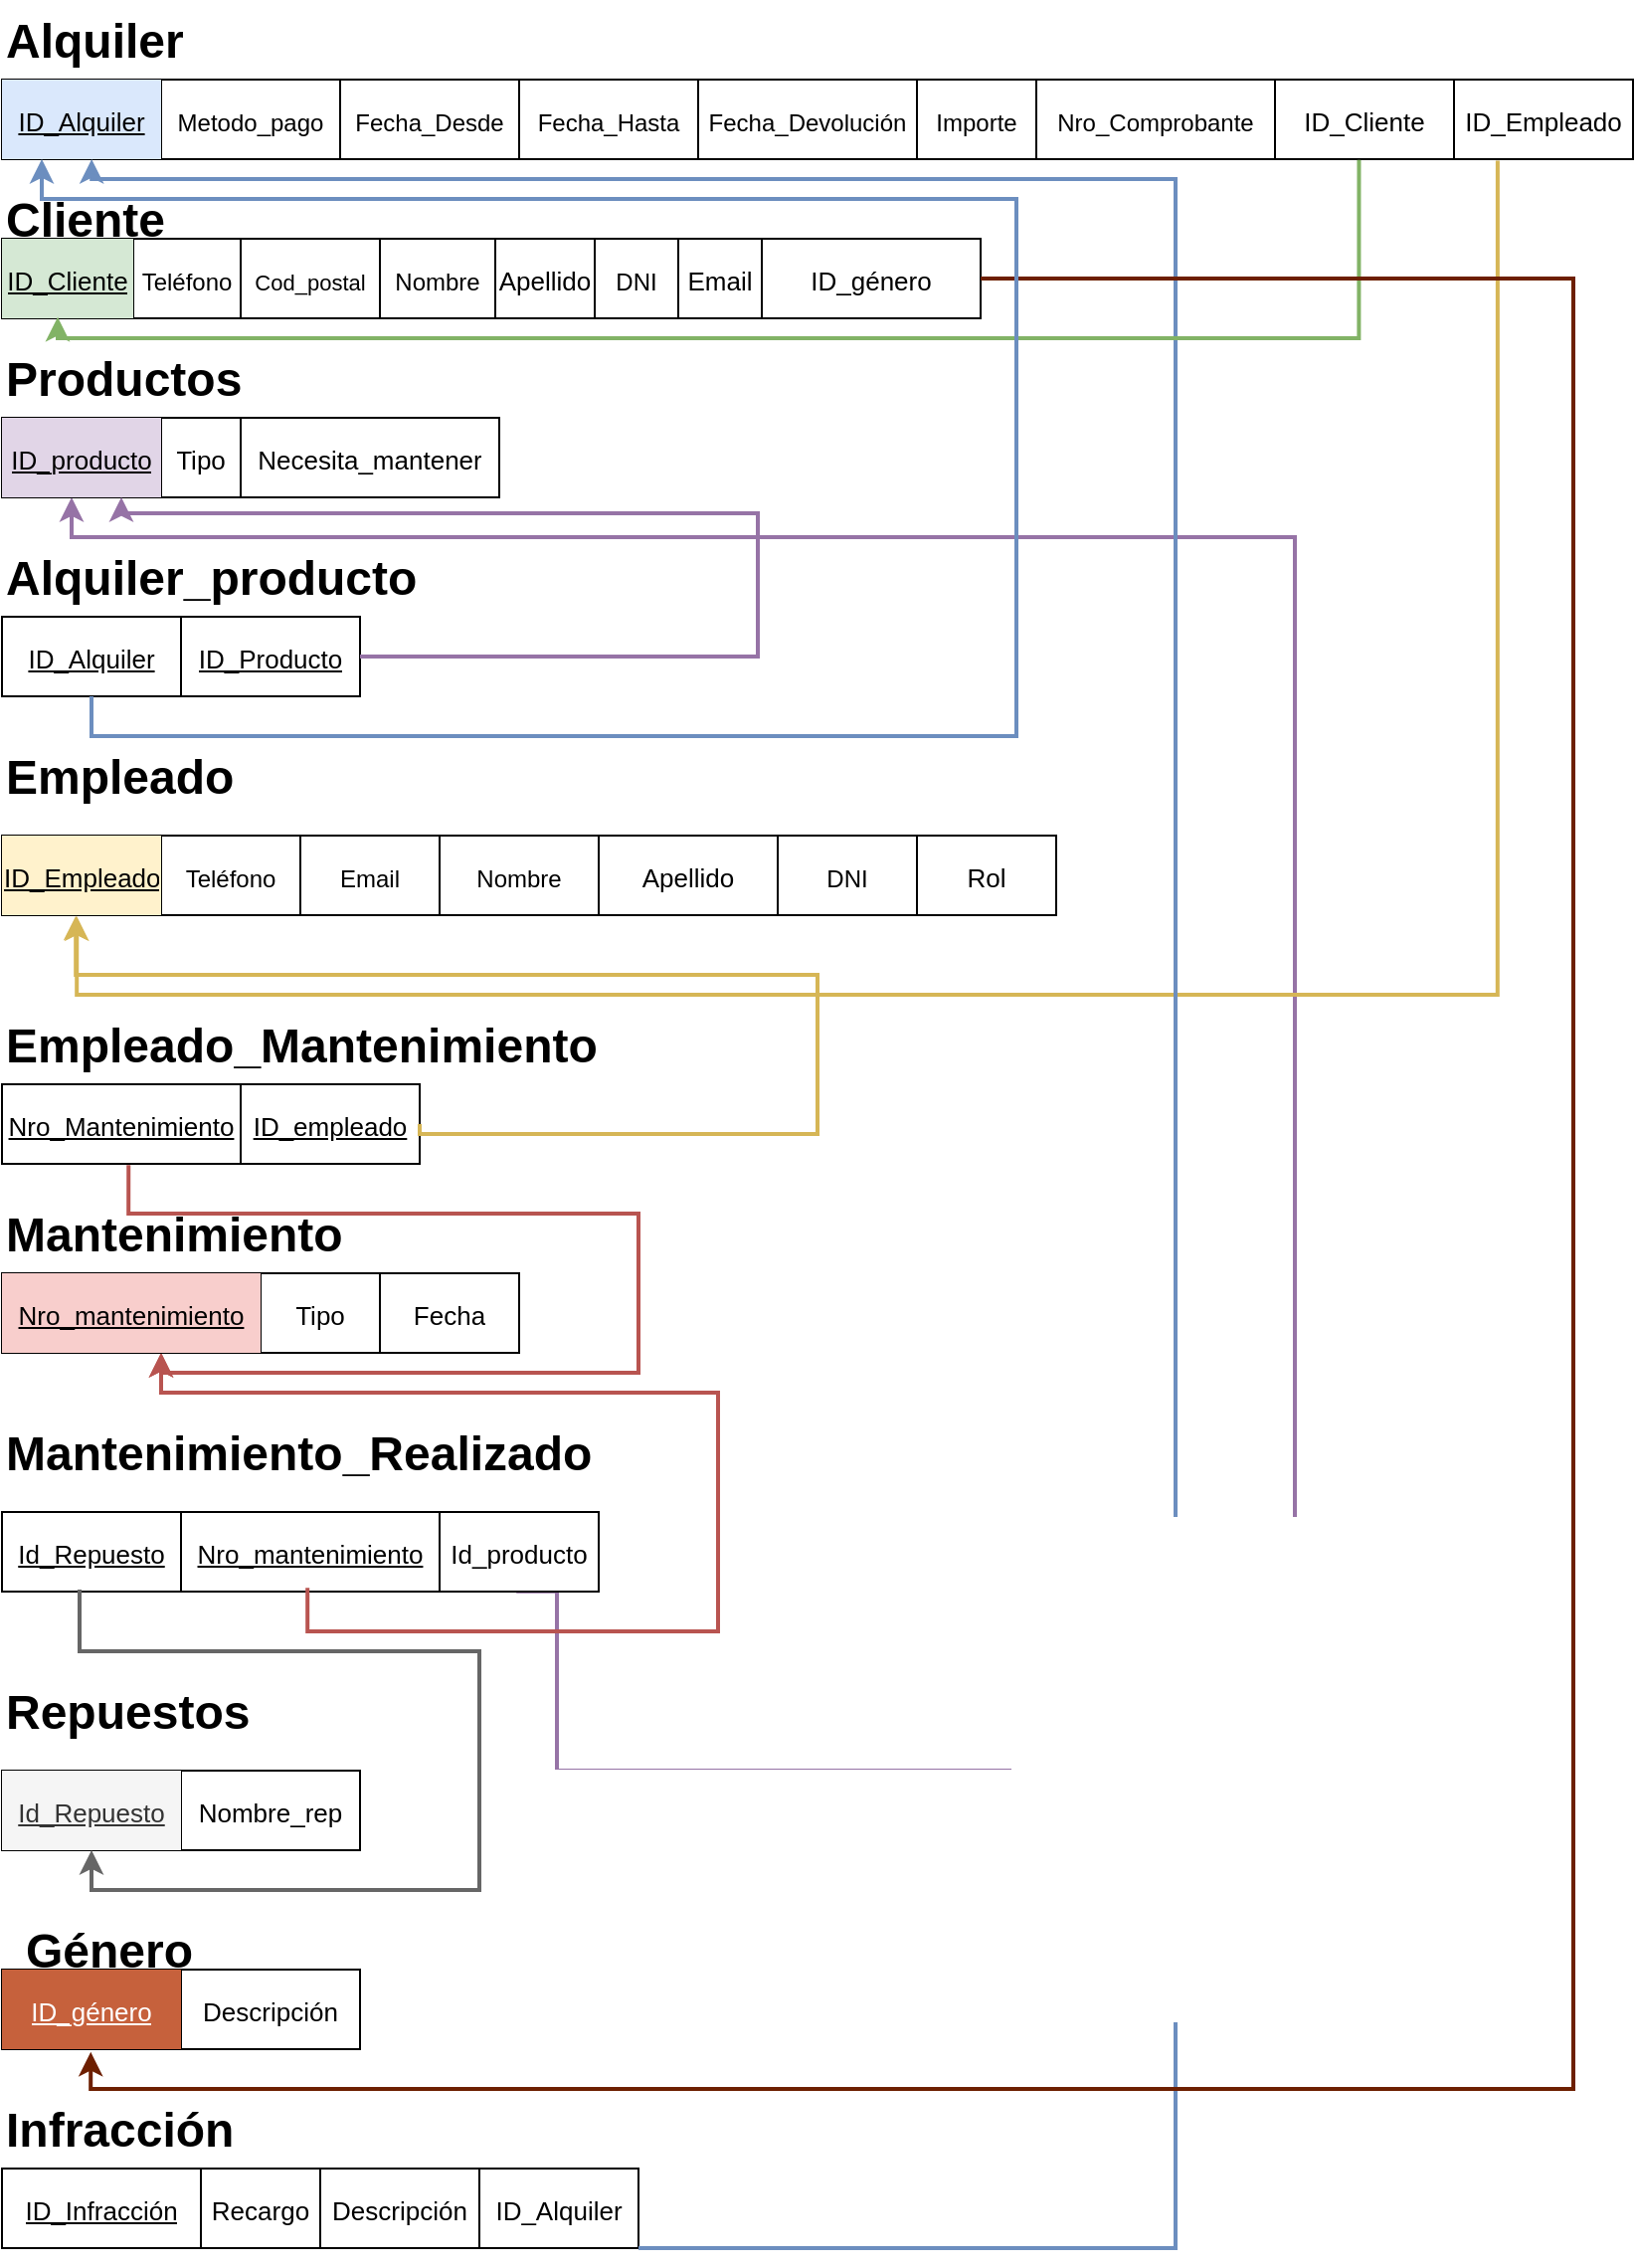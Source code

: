 <mxfile version="27.0.5">
  <diagram name="Página-1" id="Xt20s_91scgGeG7ZL-7Z">
    <mxGraphModel dx="1426" dy="799" grid="1" gridSize="10" guides="1" tooltips="1" connect="1" arrows="1" fold="1" page="1" pageScale="1" pageWidth="827" pageHeight="1169" math="0" shadow="0">
      <root>
        <mxCell id="0" />
        <mxCell id="1" parent="0" />
        <mxCell id="hi6TGsPlZXTH8VyN5RC_-2" value="" style="shape=table;startSize=0;container=1;collapsible=0;childLayout=tableLayout;fontSize=16;" parent="1" vertex="1">
          <mxGeometry y="40" width="820" height="40" as="geometry" />
        </mxCell>
        <mxCell id="hi6TGsPlZXTH8VyN5RC_-3" value="" style="shape=tableRow;horizontal=0;startSize=0;swimlaneHead=0;swimlaneBody=0;strokeColor=inherit;top=0;left=0;bottom=0;right=0;collapsible=0;dropTarget=0;fillColor=none;points=[[0,0.5],[1,0.5]];portConstraint=eastwest;fontSize=16;" parent="hi6TGsPlZXTH8VyN5RC_-2" vertex="1">
          <mxGeometry width="820" height="40" as="geometry" />
        </mxCell>
        <mxCell id="hi6TGsPlZXTH8VyN5RC_-4" value="&lt;u&gt;&lt;font style=&quot;font-size: 13px;&quot;&gt;ID_Alquiler&lt;/font&gt;&lt;/u&gt;" style="shape=partialRectangle;html=1;whiteSpace=wrap;connectable=0;strokeColor=#6c8ebf;overflow=hidden;fillColor=#dae8fc;top=0;left=0;bottom=0;right=0;pointerEvents=1;fontSize=16;" parent="hi6TGsPlZXTH8VyN5RC_-3" vertex="1">
          <mxGeometry width="80" height="40" as="geometry">
            <mxRectangle width="80" height="40" as="alternateBounds" />
          </mxGeometry>
        </mxCell>
        <mxCell id="hi6TGsPlZXTH8VyN5RC_-5" value="&lt;font style=&quot;font-size: 12px;&quot;&gt;Metodo_pago&lt;/font&gt;" style="shape=partialRectangle;html=1;whiteSpace=wrap;connectable=0;strokeColor=inherit;overflow=hidden;fillColor=none;top=0;left=0;bottom=0;right=0;pointerEvents=1;fontSize=16;" parent="hi6TGsPlZXTH8VyN5RC_-3" vertex="1">
          <mxGeometry x="80" width="90" height="40" as="geometry">
            <mxRectangle width="90" height="40" as="alternateBounds" />
          </mxGeometry>
        </mxCell>
        <mxCell id="hi6TGsPlZXTH8VyN5RC_-6" value="&lt;font style=&quot;font-size: 12px;&quot;&gt;Fecha_Desde&lt;/font&gt;" style="shape=partialRectangle;html=1;whiteSpace=wrap;connectable=0;strokeColor=inherit;overflow=hidden;fillColor=none;top=0;left=0;bottom=0;right=0;pointerEvents=1;fontSize=16;" parent="hi6TGsPlZXTH8VyN5RC_-3" vertex="1">
          <mxGeometry x="170" width="90" height="40" as="geometry">
            <mxRectangle width="90" height="40" as="alternateBounds" />
          </mxGeometry>
        </mxCell>
        <mxCell id="hi6TGsPlZXTH8VyN5RC_-15" value="&lt;font style=&quot;font-size: 12px;&quot;&gt;Fecha_Hasta&lt;/font&gt;" style="shape=partialRectangle;html=1;whiteSpace=wrap;connectable=0;strokeColor=inherit;overflow=hidden;fillColor=none;top=0;left=0;bottom=0;right=0;pointerEvents=1;fontSize=16;" parent="hi6TGsPlZXTH8VyN5RC_-3" vertex="1">
          <mxGeometry x="260" width="90" height="40" as="geometry">
            <mxRectangle width="90" height="40" as="alternateBounds" />
          </mxGeometry>
        </mxCell>
        <mxCell id="hi6TGsPlZXTH8VyN5RC_-16" value="&lt;font style=&quot;font-size: 12px;&quot;&gt;Fecha_Devolución&lt;/font&gt;" style="shape=partialRectangle;html=1;whiteSpace=wrap;connectable=0;strokeColor=inherit;overflow=hidden;fillColor=none;top=0;left=0;bottom=0;right=0;pointerEvents=1;fontSize=16;" parent="hi6TGsPlZXTH8VyN5RC_-3" vertex="1">
          <mxGeometry x="350" width="110" height="40" as="geometry">
            <mxRectangle width="110" height="40" as="alternateBounds" />
          </mxGeometry>
        </mxCell>
        <mxCell id="hi6TGsPlZXTH8VyN5RC_-17" value="&lt;font style=&quot;font-size: 12px;&quot;&gt;Importe&lt;/font&gt;" style="shape=partialRectangle;html=1;whiteSpace=wrap;connectable=0;strokeColor=inherit;overflow=hidden;fillColor=none;top=0;left=0;bottom=0;right=0;pointerEvents=1;fontSize=16;" parent="hi6TGsPlZXTH8VyN5RC_-3" vertex="1">
          <mxGeometry x="460" width="60" height="40" as="geometry">
            <mxRectangle width="60" height="40" as="alternateBounds" />
          </mxGeometry>
        </mxCell>
        <mxCell id="hi6TGsPlZXTH8VyN5RC_-18" value="&lt;font style=&quot;font-size: 12px;&quot;&gt;Nro_Comprobante&lt;/font&gt;" style="shape=partialRectangle;html=1;whiteSpace=wrap;connectable=0;strokeColor=inherit;overflow=hidden;fillColor=none;top=0;left=0;bottom=0;right=0;pointerEvents=1;fontSize=16;" parent="hi6TGsPlZXTH8VyN5RC_-3" vertex="1">
          <mxGeometry x="520" width="120" height="40" as="geometry">
            <mxRectangle width="120" height="40" as="alternateBounds" />
          </mxGeometry>
        </mxCell>
        <mxCell id="hi6TGsPlZXTH8VyN5RC_-19" value="&lt;font style=&quot;font-size: 13px;&quot;&gt;ID_Cliente&lt;/font&gt;" style="shape=partialRectangle;html=1;whiteSpace=wrap;connectable=0;strokeColor=inherit;overflow=hidden;fillColor=none;top=0;left=0;bottom=0;right=0;pointerEvents=1;fontSize=16;" parent="hi6TGsPlZXTH8VyN5RC_-3" vertex="1">
          <mxGeometry x="640" width="90" height="40" as="geometry">
            <mxRectangle width="90" height="40" as="alternateBounds" />
          </mxGeometry>
        </mxCell>
        <mxCell id="hi6TGsPlZXTH8VyN5RC_-20" value="&lt;font style=&quot;font-size: 13px;&quot;&gt;ID_Empleado&lt;/font&gt;" style="shape=partialRectangle;html=1;whiteSpace=wrap;connectable=0;strokeColor=inherit;overflow=hidden;fillColor=none;top=0;left=0;bottom=0;right=0;pointerEvents=1;fontSize=16;" parent="hi6TGsPlZXTH8VyN5RC_-3" vertex="1">
          <mxGeometry x="730" width="90" height="40" as="geometry">
            <mxRectangle width="90" height="40" as="alternateBounds" />
          </mxGeometry>
        </mxCell>
        <mxCell id="hi6TGsPlZXTH8VyN5RC_-143" style="edgeStyle=orthogonalEdgeStyle;rounded=0;orthogonalLoop=1;jettySize=auto;html=1;entryX=0.862;entryY=0.996;entryDx=0;entryDy=0;entryPerimeter=0;strokeWidth=2;fillColor=#e1d5e7;strokeColor=#9673a6;endArrow=none;startFill=1;startArrow=classic;" parent="1" source="hi6TGsPlZXTH8VyN5RC_-22" target="hi6TGsPlZXTH8VyN5RC_-33" edge="1">
          <mxGeometry relative="1" as="geometry">
            <mxPoint x="10" y="380" as="targetPoint" />
            <mxPoint x="430" y="410" as="sourcePoint" />
            <Array as="points">
              <mxPoint x="35" y="270" />
              <mxPoint x="650" y="270" />
              <mxPoint x="650" y="890" />
              <mxPoint x="279" y="890" />
              <mxPoint x="279" y="800" />
            </Array>
          </mxGeometry>
        </mxCell>
        <mxCell id="hi6TGsPlZXTH8VyN5RC_-21" value="" style="shape=table;startSize=0;container=1;collapsible=0;childLayout=tableLayout;fontSize=16;" parent="1" vertex="1">
          <mxGeometry y="210" width="250" height="40" as="geometry" />
        </mxCell>
        <mxCell id="hi6TGsPlZXTH8VyN5RC_-22" value="" style="shape=tableRow;horizontal=0;startSize=0;swimlaneHead=0;swimlaneBody=0;strokeColor=inherit;top=0;left=0;bottom=0;right=0;collapsible=0;dropTarget=0;fillColor=none;points=[[0,0.5],[1,0.5]];portConstraint=eastwest;fontSize=16;" parent="hi6TGsPlZXTH8VyN5RC_-21" vertex="1">
          <mxGeometry width="250" height="40" as="geometry" />
        </mxCell>
        <mxCell id="hi6TGsPlZXTH8VyN5RC_-23" value="&lt;u&gt;&lt;font style=&quot;font-size: 13px;&quot;&gt;ID_producto&lt;/font&gt;&lt;/u&gt;" style="shape=partialRectangle;html=1;whiteSpace=wrap;connectable=0;strokeColor=#9673a6;overflow=hidden;fillColor=#e1d5e7;top=0;left=0;bottom=0;right=0;pointerEvents=1;fontSize=16;" parent="hi6TGsPlZXTH8VyN5RC_-22" vertex="1">
          <mxGeometry width="80" height="40" as="geometry">
            <mxRectangle width="80" height="40" as="alternateBounds" />
          </mxGeometry>
        </mxCell>
        <mxCell id="hi6TGsPlZXTH8VyN5RC_-24" value="&lt;font style=&quot;font-size: 13px;&quot;&gt;Tipo&lt;/font&gt;" style="shape=partialRectangle;html=1;whiteSpace=wrap;connectable=0;strokeColor=inherit;overflow=hidden;fillColor=none;top=0;left=0;bottom=0;right=0;pointerEvents=1;fontSize=16;" parent="hi6TGsPlZXTH8VyN5RC_-22" vertex="1">
          <mxGeometry x="80" width="40" height="40" as="geometry">
            <mxRectangle width="40" height="40" as="alternateBounds" />
          </mxGeometry>
        </mxCell>
        <mxCell id="hi6TGsPlZXTH8VyN5RC_-25" value="&lt;font style=&quot;font-size: 13px;&quot;&gt;Necesita_mantener&lt;/font&gt;" style="shape=partialRectangle;html=1;whiteSpace=wrap;connectable=0;strokeColor=inherit;overflow=hidden;fillColor=none;top=0;left=0;bottom=0;right=0;pointerEvents=1;fontSize=16;" parent="hi6TGsPlZXTH8VyN5RC_-22" vertex="1">
          <mxGeometry x="120" width="130" height="40" as="geometry">
            <mxRectangle width="130" height="40" as="alternateBounds" />
          </mxGeometry>
        </mxCell>
        <mxCell id="hi6TGsPlZXTH8VyN5RC_-32" value="" style="shape=table;startSize=0;container=1;collapsible=0;childLayout=tableLayout;fontSize=16;" parent="1" vertex="1">
          <mxGeometry y="760" width="300" height="40" as="geometry" />
        </mxCell>
        <mxCell id="hi6TGsPlZXTH8VyN5RC_-33" value="" style="shape=tableRow;horizontal=0;startSize=0;swimlaneHead=0;swimlaneBody=0;strokeColor=inherit;top=0;left=0;bottom=0;right=0;collapsible=0;dropTarget=0;fillColor=none;points=[[0,0.5],[1,0.5]];portConstraint=eastwest;fontSize=16;" parent="hi6TGsPlZXTH8VyN5RC_-32" vertex="1">
          <mxGeometry width="300" height="40" as="geometry" />
        </mxCell>
        <mxCell id="hi6TGsPlZXTH8VyN5RC_-34" value="&lt;u&gt;&lt;font style=&quot;font-size: 13px;&quot;&gt;Id_Repuesto&lt;/font&gt;&lt;/u&gt;" style="shape=partialRectangle;html=1;whiteSpace=wrap;connectable=0;strokeColor=inherit;overflow=hidden;fillColor=none;top=0;left=0;bottom=0;right=0;pointerEvents=1;fontSize=16;" parent="hi6TGsPlZXTH8VyN5RC_-33" vertex="1">
          <mxGeometry width="90" height="40" as="geometry">
            <mxRectangle width="90" height="40" as="alternateBounds" />
          </mxGeometry>
        </mxCell>
        <mxCell id="hi6TGsPlZXTH8VyN5RC_-35" value="&lt;u&gt;&lt;font style=&quot;font-size: 13px;&quot;&gt;Nro_mantenimiento&lt;/font&gt;&lt;/u&gt;" style="shape=partialRectangle;html=1;whiteSpace=wrap;connectable=0;strokeColor=inherit;overflow=hidden;fillColor=none;top=0;left=0;bottom=0;right=0;pointerEvents=1;fontSize=16;" parent="hi6TGsPlZXTH8VyN5RC_-33" vertex="1">
          <mxGeometry x="90" width="130" height="40" as="geometry">
            <mxRectangle width="130" height="40" as="alternateBounds" />
          </mxGeometry>
        </mxCell>
        <mxCell id="hi6TGsPlZXTH8VyN5RC_-36" value="&lt;font style=&quot;font-size: 13px;&quot;&gt;Id_producto&lt;/font&gt;" style="shape=partialRectangle;html=1;whiteSpace=wrap;connectable=0;strokeColor=inherit;overflow=hidden;fillColor=none;top=0;left=0;bottom=0;right=0;pointerEvents=1;fontSize=16;" parent="hi6TGsPlZXTH8VyN5RC_-33" vertex="1">
          <mxGeometry x="220" width="80" height="40" as="geometry">
            <mxRectangle width="80" height="40" as="alternateBounds" />
          </mxGeometry>
        </mxCell>
        <mxCell id="hi6TGsPlZXTH8VyN5RC_-41" value="&lt;h1 style=&quot;margin-top: 0px;&quot;&gt;Alquiler&lt;/h1&gt;" style="text;html=1;whiteSpace=wrap;overflow=hidden;rounded=0;" parent="1" vertex="1">
          <mxGeometry width="180" height="40" as="geometry" />
        </mxCell>
        <mxCell id="hi6TGsPlZXTH8VyN5RC_-42" value="&lt;h1 style=&quot;margin-top: 0px;&quot;&gt;Cliente&lt;/h1&gt;" style="text;html=1;whiteSpace=wrap;overflow=hidden;rounded=0;" parent="1" vertex="1">
          <mxGeometry y="90" width="180" height="40" as="geometry" />
        </mxCell>
        <mxCell id="hi6TGsPlZXTH8VyN5RC_-43" value="&lt;h1 style=&quot;margin-top: 0px;&quot;&gt;Productos&lt;/h1&gt;" style="text;html=1;whiteSpace=wrap;overflow=hidden;rounded=0;" parent="1" vertex="1">
          <mxGeometry y="170" width="180" height="40" as="geometry" />
        </mxCell>
        <mxCell id="hi6TGsPlZXTH8VyN5RC_-44" value="&lt;h1 style=&quot;margin-top: 0px;&quot;&gt;Empleado&lt;/h1&gt;" style="text;html=1;whiteSpace=wrap;overflow=hidden;rounded=0;" parent="1" vertex="1">
          <mxGeometry y="370" width="180" height="40" as="geometry" />
        </mxCell>
        <mxCell id="hi6TGsPlZXTH8VyN5RC_-45" value="&lt;h1 style=&quot;margin-top: 0px;&quot;&gt;Empleado_Mantenimiento&lt;/h1&gt;" style="text;html=1;whiteSpace=wrap;overflow=hidden;rounded=0;" parent="1" vertex="1">
          <mxGeometry y="505" width="310" height="40" as="geometry" />
        </mxCell>
        <mxCell id="hi6TGsPlZXTH8VyN5RC_-46" value="&lt;h1 style=&quot;margin-top: 0px;&quot;&gt;Mantenimiento&lt;/h1&gt;" style="text;html=1;whiteSpace=wrap;overflow=hidden;rounded=0;" parent="1" vertex="1">
          <mxGeometry y="600" width="180" height="40" as="geometry" />
        </mxCell>
        <mxCell id="hi6TGsPlZXTH8VyN5RC_-47" value="&lt;h1 style=&quot;margin-top: 0px;&quot;&gt;Repuestos&lt;/h1&gt;" style="text;html=1;whiteSpace=wrap;overflow=hidden;rounded=0;" parent="1" vertex="1">
          <mxGeometry y="840" width="180" height="40" as="geometry" />
        </mxCell>
        <mxCell id="hi6TGsPlZXTH8VyN5RC_-48" value="&lt;h1 style=&quot;margin-top: 0px;&quot;&gt;Infracción&lt;/h1&gt;" style="text;html=1;whiteSpace=wrap;overflow=hidden;rounded=0;" parent="1" vertex="1">
          <mxGeometry y="1050" width="180" height="40" as="geometry" />
        </mxCell>
        <mxCell id="hi6TGsPlZXTH8VyN5RC_-49" value="&lt;h1 style=&quot;margin-top: 0px;&quot;&gt;Alquiler_producto&lt;/h1&gt;" style="text;html=1;whiteSpace=wrap;overflow=hidden;rounded=0;" parent="1" vertex="1">
          <mxGeometry y="270" width="250" height="40" as="geometry" />
        </mxCell>
        <mxCell id="hi6TGsPlZXTH8VyN5RC_-50" value="&lt;h1 style=&quot;margin-top: 0px;&quot;&gt;Mantenimiento_Realizado&lt;/h1&gt;" style="text;html=1;whiteSpace=wrap;overflow=hidden;rounded=0;" parent="1" vertex="1">
          <mxGeometry y="710" width="300" height="40" as="geometry" />
        </mxCell>
        <mxCell id="hi6TGsPlZXTH8VyN5RC_-141" style="edgeStyle=orthogonalEdgeStyle;rounded=0;orthogonalLoop=1;jettySize=auto;html=1;entryX=0.303;entryY=1.017;entryDx=0;entryDy=0;entryPerimeter=0;strokeWidth=2;fillColor=#f8cecc;strokeColor=#b85450;endArrow=none;startFill=1;startArrow=classic;" parent="1" source="hi6TGsPlZXTH8VyN5RC_-69" target="hi6TGsPlZXTH8VyN5RC_-61" edge="1">
          <mxGeometry relative="1" as="geometry">
            <mxPoint x="340" y="640" as="targetPoint" />
            <Array as="points">
              <mxPoint x="80" y="690" />
              <mxPoint x="320" y="690" />
              <mxPoint x="320" y="610" />
              <mxPoint x="64" y="610" />
            </Array>
          </mxGeometry>
        </mxCell>
        <mxCell id="hi6TGsPlZXTH8VyN5RC_-142" style="edgeStyle=orthogonalEdgeStyle;rounded=0;orthogonalLoop=1;jettySize=auto;html=1;entryX=0.512;entryY=0.954;entryDx=0;entryDy=0;entryPerimeter=0;strokeWidth=2;fillColor=#f8cecc;strokeColor=#b85450;endArrow=none;startFill=1;startArrow=classic;" parent="1" source="hi6TGsPlZXTH8VyN5RC_-69" target="hi6TGsPlZXTH8VyN5RC_-33" edge="1">
          <mxGeometry relative="1" as="geometry">
            <mxPoint x="10" y="750" as="targetPoint" />
            <Array as="points">
              <mxPoint x="80" y="700" />
              <mxPoint x="360" y="700" />
              <mxPoint x="360" y="820" />
              <mxPoint x="154" y="820" />
            </Array>
          </mxGeometry>
        </mxCell>
        <mxCell id="hi6TGsPlZXTH8VyN5RC_-69" value="" style="shape=table;startSize=0;container=1;collapsible=0;childLayout=tableLayout;fontSize=16;" parent="1" vertex="1">
          <mxGeometry y="640" width="260" height="40" as="geometry" />
        </mxCell>
        <mxCell id="hi6TGsPlZXTH8VyN5RC_-70" value="" style="shape=tableRow;horizontal=0;startSize=0;swimlaneHead=0;swimlaneBody=0;strokeColor=inherit;top=0;left=0;bottom=0;right=0;collapsible=0;dropTarget=0;fillColor=none;points=[[0,0.5],[1,0.5]];portConstraint=eastwest;fontSize=16;" parent="hi6TGsPlZXTH8VyN5RC_-69" vertex="1">
          <mxGeometry width="260" height="40" as="geometry" />
        </mxCell>
        <mxCell id="hi6TGsPlZXTH8VyN5RC_-71" value="&lt;u&gt;&lt;font style=&quot;font-size: 13px;&quot;&gt;Nro_mantenimiento&lt;/font&gt;&lt;/u&gt;" style="shape=partialRectangle;html=1;whiteSpace=wrap;connectable=0;strokeColor=#b85450;overflow=hidden;fillColor=#f8cecc;top=0;left=0;bottom=0;right=0;pointerEvents=1;fontSize=16;" parent="hi6TGsPlZXTH8VyN5RC_-70" vertex="1">
          <mxGeometry width="130" height="40" as="geometry">
            <mxRectangle width="130" height="40" as="alternateBounds" />
          </mxGeometry>
        </mxCell>
        <mxCell id="hi6TGsPlZXTH8VyN5RC_-72" value="&lt;font style=&quot;font-size: 13px;&quot;&gt;Tipo&lt;/font&gt;" style="shape=partialRectangle;html=1;whiteSpace=wrap;connectable=0;strokeColor=inherit;overflow=hidden;fillColor=none;top=0;left=0;bottom=0;right=0;pointerEvents=1;fontSize=16;" parent="hi6TGsPlZXTH8VyN5RC_-70" vertex="1">
          <mxGeometry x="130" width="60" height="40" as="geometry">
            <mxRectangle width="60" height="40" as="alternateBounds" />
          </mxGeometry>
        </mxCell>
        <mxCell id="hi6TGsPlZXTH8VyN5RC_-73" value="&lt;font style=&quot;font-size: 13px;&quot;&gt;Fecha&lt;/font&gt;" style="shape=partialRectangle;html=1;whiteSpace=wrap;connectable=0;strokeColor=inherit;overflow=hidden;fillColor=none;top=0;left=0;bottom=0;right=0;pointerEvents=1;fontSize=16;" parent="hi6TGsPlZXTH8VyN5RC_-70" vertex="1">
          <mxGeometry x="190" width="70" height="40" as="geometry">
            <mxRectangle width="70" height="40" as="alternateBounds" />
          </mxGeometry>
        </mxCell>
        <mxCell id="hi6TGsPlZXTH8VyN5RC_-88" value="" style="shape=table;startSize=0;container=1;collapsible=0;childLayout=tableLayout;fontSize=16;" parent="1" vertex="1">
          <mxGeometry y="890" width="180" height="40" as="geometry" />
        </mxCell>
        <mxCell id="hi6TGsPlZXTH8VyN5RC_-89" value="" style="shape=tableRow;horizontal=0;startSize=0;swimlaneHead=0;swimlaneBody=0;strokeColor=inherit;top=0;left=0;bottom=0;right=0;collapsible=0;dropTarget=0;fillColor=none;points=[[0,0.5],[1,0.5]];portConstraint=eastwest;fontSize=16;" parent="hi6TGsPlZXTH8VyN5RC_-88" vertex="1">
          <mxGeometry width="180" height="40" as="geometry" />
        </mxCell>
        <mxCell id="hi6TGsPlZXTH8VyN5RC_-90" value="&lt;u&gt;&lt;font style=&quot;font-size: 13px;&quot;&gt;Id_Repuesto&lt;/font&gt;&lt;/u&gt;" style="shape=partialRectangle;html=1;whiteSpace=wrap;connectable=0;strokeColor=#666666;overflow=hidden;fillColor=#f5f5f5;top=0;left=0;bottom=0;right=0;pointerEvents=1;fontSize=16;fontColor=#333333;" parent="hi6TGsPlZXTH8VyN5RC_-89" vertex="1">
          <mxGeometry width="90" height="40" as="geometry">
            <mxRectangle width="90" height="40" as="alternateBounds" />
          </mxGeometry>
        </mxCell>
        <mxCell id="hi6TGsPlZXTH8VyN5RC_-91" value="&lt;font style=&quot;font-size: 13px;&quot;&gt;Nombre_rep&lt;/font&gt;" style="shape=partialRectangle;html=1;whiteSpace=wrap;connectable=0;strokeColor=inherit;overflow=hidden;fillColor=none;top=0;left=0;bottom=0;right=0;pointerEvents=1;fontSize=16;" parent="hi6TGsPlZXTH8VyN5RC_-89" vertex="1">
          <mxGeometry x="90" width="90" height="40" as="geometry">
            <mxRectangle width="90" height="40" as="alternateBounds" />
          </mxGeometry>
        </mxCell>
        <mxCell id="hi6TGsPlZXTH8VyN5RC_-97" value="" style="shape=table;startSize=0;container=1;collapsible=0;childLayout=tableLayout;fontSize=16;" parent="1" vertex="1">
          <mxGeometry y="990" width="180" height="40" as="geometry" />
        </mxCell>
        <mxCell id="hi6TGsPlZXTH8VyN5RC_-98" value="" style="shape=tableRow;horizontal=0;startSize=0;swimlaneHead=0;swimlaneBody=0;strokeColor=inherit;top=0;left=0;bottom=0;right=0;collapsible=0;dropTarget=0;fillColor=none;points=[[0,0.5],[1,0.5]];portConstraint=eastwest;fontSize=16;" parent="hi6TGsPlZXTH8VyN5RC_-97" vertex="1">
          <mxGeometry width="180" height="40" as="geometry" />
        </mxCell>
        <mxCell id="hi6TGsPlZXTH8VyN5RC_-99" value="&lt;u&gt;&lt;font style=&quot;font-size: 13px;&quot;&gt;ID_género&lt;/font&gt;&lt;/u&gt;" style="shape=partialRectangle;html=1;whiteSpace=wrap;connectable=0;overflow=hidden;top=0;left=0;bottom=0;right=0;pointerEvents=1;fontSize=16;fillColor=#C6613C;strokeColor=#6D1F00;fontColor=#ffffff;" parent="hi6TGsPlZXTH8VyN5RC_-98" vertex="1">
          <mxGeometry width="90" height="40" as="geometry">
            <mxRectangle width="90" height="40" as="alternateBounds" />
          </mxGeometry>
        </mxCell>
        <mxCell id="hi6TGsPlZXTH8VyN5RC_-100" value="&lt;font style=&quot;font-size: 13px;&quot;&gt;Descripción&lt;/font&gt;" style="shape=partialRectangle;html=1;whiteSpace=wrap;connectable=0;strokeColor=inherit;overflow=hidden;fillColor=none;top=0;left=0;bottom=0;right=0;pointerEvents=1;fontSize=16;" parent="hi6TGsPlZXTH8VyN5RC_-98" vertex="1">
          <mxGeometry x="90" width="90" height="40" as="geometry">
            <mxRectangle width="90" height="40" as="alternateBounds" />
          </mxGeometry>
        </mxCell>
        <mxCell id="hi6TGsPlZXTH8VyN5RC_-106" value="" style="shape=table;startSize=0;container=1;collapsible=0;childLayout=tableLayout;fontSize=16;" parent="1" vertex="1">
          <mxGeometry y="1090" width="320" height="40" as="geometry" />
        </mxCell>
        <mxCell id="hi6TGsPlZXTH8VyN5RC_-107" value="" style="shape=tableRow;horizontal=0;startSize=0;swimlaneHead=0;swimlaneBody=0;strokeColor=inherit;top=0;left=0;bottom=0;right=0;collapsible=0;dropTarget=0;fillColor=none;points=[[0,0.5],[1,0.5]];portConstraint=eastwest;fontSize=16;" parent="hi6TGsPlZXTH8VyN5RC_-106" vertex="1">
          <mxGeometry width="320" height="40" as="geometry" />
        </mxCell>
        <mxCell id="hi6TGsPlZXTH8VyN5RC_-108" value="&lt;u&gt;&lt;font style=&quot;font-size: 13px;&quot;&gt;ID_Infracción&lt;/font&gt;&lt;/u&gt;" style="shape=partialRectangle;html=1;whiteSpace=wrap;connectable=0;strokeColor=inherit;overflow=hidden;fillColor=none;top=0;left=0;bottom=0;right=0;pointerEvents=1;fontSize=16;" parent="hi6TGsPlZXTH8VyN5RC_-107" vertex="1">
          <mxGeometry width="100" height="40" as="geometry">
            <mxRectangle width="100" height="40" as="alternateBounds" />
          </mxGeometry>
        </mxCell>
        <mxCell id="hi6TGsPlZXTH8VyN5RC_-109" value="&lt;font style=&quot;font-size: 13px;&quot;&gt;Recargo&lt;/font&gt;" style="shape=partialRectangle;html=1;whiteSpace=wrap;connectable=0;strokeColor=inherit;overflow=hidden;fillColor=none;top=0;left=0;bottom=0;right=0;pointerEvents=1;fontSize=16;" parent="hi6TGsPlZXTH8VyN5RC_-107" vertex="1">
          <mxGeometry x="100" width="60" height="40" as="geometry">
            <mxRectangle width="60" height="40" as="alternateBounds" />
          </mxGeometry>
        </mxCell>
        <mxCell id="hi6TGsPlZXTH8VyN5RC_-110" value="&lt;font style=&quot;font-size: 13px;&quot;&gt;Descripción&lt;/font&gt;" style="shape=partialRectangle;html=1;whiteSpace=wrap;connectable=0;strokeColor=inherit;overflow=hidden;fillColor=none;top=0;left=0;bottom=0;right=0;pointerEvents=1;fontSize=16;" parent="hi6TGsPlZXTH8VyN5RC_-107" vertex="1">
          <mxGeometry x="160" width="80" height="40" as="geometry">
            <mxRectangle width="80" height="40" as="alternateBounds" />
          </mxGeometry>
        </mxCell>
        <mxCell id="hi6TGsPlZXTH8VyN5RC_-111" value="&lt;font style=&quot;font-size: 13px;&quot;&gt;ID_Alquiler&lt;/font&gt;" style="shape=partialRectangle;html=1;whiteSpace=wrap;connectable=0;strokeColor=inherit;overflow=hidden;fillColor=none;top=0;left=0;bottom=0;right=0;pointerEvents=1;fontSize=16;" parent="hi6TGsPlZXTH8VyN5RC_-107" vertex="1">
          <mxGeometry x="240" width="80" height="40" as="geometry">
            <mxRectangle width="80" height="40" as="alternateBounds" />
          </mxGeometry>
        </mxCell>
        <mxCell id="hi6TGsPlZXTH8VyN5RC_-115" value="" style="shape=table;startSize=0;container=1;collapsible=0;childLayout=tableLayout;fontSize=16;" parent="1" vertex="1">
          <mxGeometry y="120" width="492" height="40" as="geometry" />
        </mxCell>
        <mxCell id="hi6TGsPlZXTH8VyN5RC_-116" value="" style="shape=tableRow;horizontal=0;startSize=0;swimlaneHead=0;swimlaneBody=0;strokeColor=inherit;top=0;left=0;bottom=0;right=0;collapsible=0;dropTarget=0;fillColor=none;points=[[0,0.5],[1,0.5]];portConstraint=eastwest;fontSize=16;" parent="hi6TGsPlZXTH8VyN5RC_-115" vertex="1">
          <mxGeometry width="492" height="40" as="geometry" />
        </mxCell>
        <mxCell id="hi6TGsPlZXTH8VyN5RC_-117" value="&lt;u&gt;&lt;font style=&quot;font-size: 13px;&quot;&gt;ID_Cliente&lt;/font&gt;&lt;/u&gt;" style="shape=partialRectangle;html=1;whiteSpace=wrap;connectable=0;strokeColor=#82b366;overflow=hidden;fillColor=#d5e8d4;top=0;left=0;bottom=0;right=0;pointerEvents=1;fontSize=16;" parent="hi6TGsPlZXTH8VyN5RC_-116" vertex="1">
          <mxGeometry width="66" height="40" as="geometry">
            <mxRectangle width="66" height="40" as="alternateBounds" />
          </mxGeometry>
        </mxCell>
        <mxCell id="hi6TGsPlZXTH8VyN5RC_-118" value="&lt;font style=&quot;font-size: 12px;&quot;&gt;Teléfono&lt;/font&gt;" style="shape=partialRectangle;html=1;whiteSpace=wrap;connectable=0;strokeColor=inherit;overflow=hidden;fillColor=none;top=0;left=0;bottom=0;right=0;pointerEvents=1;fontSize=16;" parent="hi6TGsPlZXTH8VyN5RC_-116" vertex="1">
          <mxGeometry x="66" width="54" height="40" as="geometry">
            <mxRectangle width="54" height="40" as="alternateBounds" />
          </mxGeometry>
        </mxCell>
        <mxCell id="hi6TGsPlZXTH8VyN5RC_-119" value="&lt;font style=&quot;font-size: 11px;&quot;&gt;Cod_postal&lt;/font&gt;" style="shape=partialRectangle;html=1;whiteSpace=wrap;connectable=0;strokeColor=inherit;overflow=hidden;fillColor=none;top=0;left=0;bottom=0;right=0;pointerEvents=1;fontSize=16;" parent="hi6TGsPlZXTH8VyN5RC_-116" vertex="1">
          <mxGeometry x="120" width="70" height="40" as="geometry">
            <mxRectangle width="70" height="40" as="alternateBounds" />
          </mxGeometry>
        </mxCell>
        <mxCell id="hi6TGsPlZXTH8VyN5RC_-120" value="&lt;font style=&quot;font-size: 12px;&quot;&gt;Nombre&lt;/font&gt;" style="shape=partialRectangle;html=1;whiteSpace=wrap;connectable=0;strokeColor=inherit;overflow=hidden;fillColor=none;top=0;left=0;bottom=0;right=0;pointerEvents=1;fontSize=16;" parent="hi6TGsPlZXTH8VyN5RC_-116" vertex="1">
          <mxGeometry x="190" width="58" height="40" as="geometry">
            <mxRectangle width="58" height="40" as="alternateBounds" />
          </mxGeometry>
        </mxCell>
        <mxCell id="hi6TGsPlZXTH8VyN5RC_-121" value="&lt;font style=&quot;font-size: 13px;&quot;&gt;Apellido&lt;/font&gt;" style="shape=partialRectangle;html=1;whiteSpace=wrap;connectable=0;strokeColor=inherit;overflow=hidden;fillColor=none;top=0;left=0;bottom=0;right=0;pointerEvents=1;fontSize=16;" parent="hi6TGsPlZXTH8VyN5RC_-116" vertex="1">
          <mxGeometry x="248" width="50" height="40" as="geometry">
            <mxRectangle width="50" height="40" as="alternateBounds" />
          </mxGeometry>
        </mxCell>
        <mxCell id="hi6TGsPlZXTH8VyN5RC_-122" value="&lt;font style=&quot;font-size: 12px;&quot;&gt;DNI&lt;/font&gt;" style="shape=partialRectangle;html=1;whiteSpace=wrap;connectable=0;strokeColor=inherit;overflow=hidden;fillColor=none;top=0;left=0;bottom=0;right=0;pointerEvents=1;fontSize=16;" parent="hi6TGsPlZXTH8VyN5RC_-116" vertex="1">
          <mxGeometry x="298" width="42" height="40" as="geometry">
            <mxRectangle width="42" height="40" as="alternateBounds" />
          </mxGeometry>
        </mxCell>
        <mxCell id="s6F5Ex3EzAu6xgK1WI20-1" value="&lt;font style=&quot;font-size: 13px;&quot;&gt;Email&lt;/font&gt;" style="shape=partialRectangle;html=1;whiteSpace=wrap;connectable=0;strokeColor=inherit;overflow=hidden;fillColor=none;top=0;left=0;bottom=0;right=0;pointerEvents=1;fontSize=16;" vertex="1" parent="hi6TGsPlZXTH8VyN5RC_-116">
          <mxGeometry x="340" width="42" height="40" as="geometry">
            <mxRectangle width="42" height="40" as="alternateBounds" />
          </mxGeometry>
        </mxCell>
        <mxCell id="hi6TGsPlZXTH8VyN5RC_-123" value="&lt;font style=&quot;font-size: 13px;&quot;&gt;ID_género&lt;/font&gt;" style="shape=partialRectangle;html=1;whiteSpace=wrap;connectable=0;strokeColor=inherit;overflow=hidden;fillColor=none;top=0;left=0;bottom=0;right=0;pointerEvents=1;fontSize=16;" parent="hi6TGsPlZXTH8VyN5RC_-116" vertex="1">
          <mxGeometry x="382" width="110" height="40" as="geometry">
            <mxRectangle width="110" height="40" as="alternateBounds" />
          </mxGeometry>
        </mxCell>
        <mxCell id="hi6TGsPlZXTH8VyN5RC_-139" style="edgeStyle=orthogonalEdgeStyle;rounded=0;orthogonalLoop=1;jettySize=auto;html=1;exitX=0.071;exitY=1.015;exitDx=0;exitDy=0;exitPerimeter=0;entryX=0.917;entryY=1.018;entryDx=0;entryDy=0;entryPerimeter=0;strokeWidth=2;fillColor=#fff2cc;strokeColor=#d6b656;endArrow=none;startFill=1;startArrow=classic;" parent="1" source="hi6TGsPlZXTH8VyN5RC_-127" target="hi6TGsPlZXTH8VyN5RC_-3" edge="1">
          <mxGeometry relative="1" as="geometry">
            <mxPoint x="760" y="500" as="targetPoint" />
            <Array as="points">
              <mxPoint x="38" y="500" />
              <mxPoint x="752" y="500" />
            </Array>
          </mxGeometry>
        </mxCell>
        <mxCell id="hi6TGsPlZXTH8VyN5RC_-126" value="" style="shape=table;startSize=0;container=1;collapsible=0;childLayout=tableLayout;fontSize=16;" parent="1" vertex="1">
          <mxGeometry y="420" width="530" height="40" as="geometry" />
        </mxCell>
        <mxCell id="hi6TGsPlZXTH8VyN5RC_-127" value="" style="shape=tableRow;horizontal=0;startSize=0;swimlaneHead=0;swimlaneBody=0;strokeColor=inherit;top=0;left=0;bottom=0;right=0;collapsible=0;dropTarget=0;fillColor=none;points=[[0,0.5],[1,0.5]];portConstraint=eastwest;fontSize=16;" parent="hi6TGsPlZXTH8VyN5RC_-126" vertex="1">
          <mxGeometry width="530" height="40" as="geometry" />
        </mxCell>
        <mxCell id="hi6TGsPlZXTH8VyN5RC_-128" value="&lt;u&gt;&lt;font style=&quot;font-size: 13px;&quot;&gt;ID_Empleado&lt;/font&gt;&lt;/u&gt;" style="shape=partialRectangle;html=1;whiteSpace=wrap;connectable=0;strokeColor=#d6b656;overflow=hidden;fillColor=#fff2cc;top=0;left=0;bottom=0;right=0;pointerEvents=1;fontSize=16;" parent="hi6TGsPlZXTH8VyN5RC_-127" vertex="1">
          <mxGeometry width="80" height="40" as="geometry">
            <mxRectangle width="80" height="40" as="alternateBounds" />
          </mxGeometry>
        </mxCell>
        <mxCell id="hi6TGsPlZXTH8VyN5RC_-129" value="&lt;font style=&quot;font-size: 12px;&quot;&gt;Teléfono&lt;/font&gt;" style="shape=partialRectangle;html=1;whiteSpace=wrap;connectable=0;strokeColor=inherit;overflow=hidden;fillColor=none;top=0;left=0;bottom=0;right=0;pointerEvents=1;fontSize=16;" parent="hi6TGsPlZXTH8VyN5RC_-127" vertex="1">
          <mxGeometry x="80" width="70" height="40" as="geometry">
            <mxRectangle width="70" height="40" as="alternateBounds" />
          </mxGeometry>
        </mxCell>
        <mxCell id="hi6TGsPlZXTH8VyN5RC_-130" value="&lt;font style=&quot;font-size: 12px;&quot;&gt;Email&lt;/font&gt;" style="shape=partialRectangle;html=1;whiteSpace=wrap;connectable=0;strokeColor=inherit;overflow=hidden;fillColor=none;top=0;left=0;bottom=0;right=0;pointerEvents=1;fontSize=16;" parent="hi6TGsPlZXTH8VyN5RC_-127" vertex="1">
          <mxGeometry x="150" width="70" height="40" as="geometry">
            <mxRectangle width="70" height="40" as="alternateBounds" />
          </mxGeometry>
        </mxCell>
        <mxCell id="hi6TGsPlZXTH8VyN5RC_-131" value="&lt;font style=&quot;font-size: 12px;&quot;&gt;Nombre&lt;/font&gt;" style="shape=partialRectangle;html=1;whiteSpace=wrap;connectable=0;strokeColor=inherit;overflow=hidden;fillColor=none;top=0;left=0;bottom=0;right=0;pointerEvents=1;fontSize=16;" parent="hi6TGsPlZXTH8VyN5RC_-127" vertex="1">
          <mxGeometry x="220" width="80" height="40" as="geometry">
            <mxRectangle width="80" height="40" as="alternateBounds" />
          </mxGeometry>
        </mxCell>
        <mxCell id="hi6TGsPlZXTH8VyN5RC_-132" value="&lt;font style=&quot;font-size: 13px;&quot;&gt;Apellido&lt;/font&gt;" style="shape=partialRectangle;html=1;whiteSpace=wrap;connectable=0;strokeColor=inherit;overflow=hidden;fillColor=none;top=0;left=0;bottom=0;right=0;pointerEvents=1;fontSize=16;" parent="hi6TGsPlZXTH8VyN5RC_-127" vertex="1">
          <mxGeometry x="300" width="90" height="40" as="geometry">
            <mxRectangle width="90" height="40" as="alternateBounds" />
          </mxGeometry>
        </mxCell>
        <mxCell id="hi6TGsPlZXTH8VyN5RC_-133" value="&lt;font style=&quot;font-size: 12px;&quot;&gt;DNI&lt;/font&gt;" style="shape=partialRectangle;html=1;whiteSpace=wrap;connectable=0;strokeColor=inherit;overflow=hidden;fillColor=none;top=0;left=0;bottom=0;right=0;pointerEvents=1;fontSize=16;" parent="hi6TGsPlZXTH8VyN5RC_-127" vertex="1">
          <mxGeometry x="390" width="70" height="40" as="geometry">
            <mxRectangle width="70" height="40" as="alternateBounds" />
          </mxGeometry>
        </mxCell>
        <mxCell id="hi6TGsPlZXTH8VyN5RC_-134" value="&lt;font style=&quot;font-size: 13px;&quot;&gt;Rol&lt;/font&gt;" style="shape=partialRectangle;html=1;whiteSpace=wrap;connectable=0;strokeColor=inherit;overflow=hidden;fillColor=none;top=0;left=0;bottom=0;right=0;pointerEvents=1;fontSize=16;" parent="hi6TGsPlZXTH8VyN5RC_-127" vertex="1">
          <mxGeometry x="460" width="70" height="40" as="geometry">
            <mxRectangle width="70" height="40" as="alternateBounds" />
          </mxGeometry>
        </mxCell>
        <mxCell id="hi6TGsPlZXTH8VyN5RC_-60" value="" style="shape=table;startSize=0;container=1;collapsible=0;childLayout=tableLayout;fontSize=16;" parent="1" vertex="1">
          <mxGeometry y="545" width="210" height="40" as="geometry" />
        </mxCell>
        <mxCell id="hi6TGsPlZXTH8VyN5RC_-61" value="" style="shape=tableRow;horizontal=0;startSize=0;swimlaneHead=0;swimlaneBody=0;strokeColor=inherit;top=0;left=0;bottom=0;right=0;collapsible=0;dropTarget=0;fillColor=none;points=[[0,0.5],[1,0.5]];portConstraint=eastwest;fontSize=16;" parent="hi6TGsPlZXTH8VyN5RC_-60" vertex="1">
          <mxGeometry width="210" height="40" as="geometry" />
        </mxCell>
        <mxCell id="hi6TGsPlZXTH8VyN5RC_-62" value="&lt;u&gt;&lt;font style=&quot;font-size: 13px;&quot;&gt;Nro_Mantenimiento&lt;/font&gt;&lt;/u&gt;" style="shape=partialRectangle;html=1;whiteSpace=wrap;connectable=0;strokeColor=inherit;overflow=hidden;fillColor=none;top=0;left=0;bottom=0;right=0;pointerEvents=1;fontSize=16;" parent="hi6TGsPlZXTH8VyN5RC_-61" vertex="1">
          <mxGeometry width="120" height="40" as="geometry">
            <mxRectangle width="120" height="40" as="alternateBounds" />
          </mxGeometry>
        </mxCell>
        <mxCell id="hi6TGsPlZXTH8VyN5RC_-63" value="&lt;u&gt;&lt;font style=&quot;font-size: 13px;&quot;&gt;ID_empleado&lt;/font&gt;&lt;/u&gt;" style="shape=partialRectangle;html=1;whiteSpace=wrap;connectable=0;strokeColor=inherit;overflow=hidden;fillColor=none;top=0;left=0;bottom=0;right=0;pointerEvents=1;fontSize=16;" parent="hi6TGsPlZXTH8VyN5RC_-61" vertex="1">
          <mxGeometry x="120" width="90" height="40" as="geometry">
            <mxRectangle width="90" height="40" as="alternateBounds" />
          </mxGeometry>
        </mxCell>
        <mxCell id="hi6TGsPlZXTH8VyN5RC_-136" style="edgeStyle=orthogonalEdgeStyle;rounded=0;orthogonalLoop=1;jettySize=auto;html=1;entryX=0.055;entryY=1.001;entryDx=0;entryDy=0;entryPerimeter=0;fillColor=#dae8fc;strokeColor=#6c8ebf;strokeWidth=2;" parent="1" source="hi6TGsPlZXTH8VyN5RC_-107" target="hi6TGsPlZXTH8VyN5RC_-3" edge="1">
          <mxGeometry relative="1" as="geometry">
            <Array as="points">
              <mxPoint x="590" y="1130" />
              <mxPoint x="590" y="90" />
              <mxPoint x="45" y="90" />
            </Array>
          </mxGeometry>
        </mxCell>
        <mxCell id="hi6TGsPlZXTH8VyN5RC_-137" style="edgeStyle=orthogonalEdgeStyle;rounded=0;orthogonalLoop=1;jettySize=auto;html=1;entryX=0.832;entryY=1.008;entryDx=0;entryDy=0;entryPerimeter=0;strokeWidth=2;fillColor=#d5e8d4;strokeColor=#82b366;endArrow=none;startFill=1;startArrow=classic;exitX=0.057;exitY=0.985;exitDx=0;exitDy=0;exitPerimeter=0;" parent="1" source="hi6TGsPlZXTH8VyN5RC_-116" target="hi6TGsPlZXTH8VyN5RC_-3" edge="1">
          <mxGeometry relative="1" as="geometry">
            <mxPoint x="680" y="260" as="targetPoint" />
            <mxPoint x="50" y="240" as="sourcePoint" />
            <Array as="points">
              <mxPoint x="28" y="170" />
              <mxPoint x="682" y="170" />
            </Array>
          </mxGeometry>
        </mxCell>
        <mxCell id="hi6TGsPlZXTH8VyN5RC_-140" style="edgeStyle=orthogonalEdgeStyle;rounded=0;orthogonalLoop=1;jettySize=auto;html=1;entryX=1;entryY=0.5;entryDx=0;entryDy=0;strokeWidth=2;fillColor=#fff2cc;strokeColor=#d6b656;exitX=0.07;exitY=1.008;exitDx=0;exitDy=0;exitPerimeter=0;endArrow=none;startFill=1;startArrow=classic;" parent="1" source="hi6TGsPlZXTH8VyN5RC_-127" target="hi6TGsPlZXTH8VyN5RC_-61" edge="1">
          <mxGeometry relative="1" as="geometry">
            <mxPoint x="765" y="131" as="targetPoint" />
            <mxPoint x="60" y="502" as="sourcePoint" />
            <Array as="points">
              <mxPoint x="37" y="490" />
              <mxPoint x="410" y="490" />
              <mxPoint x="410" y="570" />
              <mxPoint x="210" y="570" />
            </Array>
          </mxGeometry>
        </mxCell>
        <mxCell id="hi6TGsPlZXTH8VyN5RC_-144" style="edgeStyle=orthogonalEdgeStyle;rounded=0;orthogonalLoop=1;jettySize=auto;html=1;exitX=0.25;exitY=1;exitDx=0;exitDy=0;strokeWidth=2;fillColor=#f5f5f5;strokeColor=#666666;endArrow=none;startFill=1;startArrow=classic;entryX=0.13;entryY=0.975;entryDx=0;entryDy=0;entryPerimeter=0;" parent="1" source="hi6TGsPlZXTH8VyN5RC_-88" target="hi6TGsPlZXTH8VyN5RC_-32" edge="1">
          <mxGeometry relative="1" as="geometry">
            <mxPoint x="60" y="850" as="targetPoint" />
            <Array as="points">
              <mxPoint x="45" y="950" />
              <mxPoint x="240" y="950" />
              <mxPoint x="240" y="830" />
              <mxPoint x="39" y="830" />
            </Array>
          </mxGeometry>
        </mxCell>
        <mxCell id="hi6TGsPlZXTH8VyN5RC_-145" style="edgeStyle=orthogonalEdgeStyle;rounded=0;orthogonalLoop=1;jettySize=auto;html=1;exitX=0.248;exitY=1.035;exitDx=0;exitDy=0;exitPerimeter=0;strokeWidth=2;fillColor=#a0522d;strokeColor=#6D1F00;entryX=1;entryY=0.5;entryDx=0;entryDy=0;endArrow=none;startFill=1;startArrow=classic;" parent="1" source="hi6TGsPlZXTH8VyN5RC_-98" target="hi6TGsPlZXTH8VyN5RC_-115" edge="1">
          <mxGeometry relative="1" as="geometry">
            <mxPoint x="800" y="219.31" as="targetPoint" />
            <Array as="points">
              <mxPoint x="45" y="1050" />
              <mxPoint x="790" y="1050" />
              <mxPoint x="790" y="140" />
            </Array>
          </mxGeometry>
        </mxCell>
        <mxCell id="Q-VIjE4dWgzyDxpHVuna-6" value="&lt;h1 style=&quot;margin-top: 0px;&quot;&gt;Género&lt;/h1&gt;" style="text;html=1;whiteSpace=wrap;overflow=hidden;rounded=0;" parent="1" vertex="1">
          <mxGeometry x="10" y="960" width="180" height="40" as="geometry" />
        </mxCell>
        <mxCell id="Q-VIjE4dWgzyDxpHVuna-1" value="" style="shape=table;startSize=0;container=1;collapsible=0;childLayout=tableLayout;fontSize=16;" parent="1" vertex="1">
          <mxGeometry y="310" width="180" height="40" as="geometry" />
        </mxCell>
        <mxCell id="Q-VIjE4dWgzyDxpHVuna-2" value="" style="shape=tableRow;horizontal=0;startSize=0;swimlaneHead=0;swimlaneBody=0;strokeColor=inherit;top=0;left=0;bottom=0;right=0;collapsible=0;dropTarget=0;fillColor=none;points=[[0,0.5],[1,0.5]];portConstraint=eastwest;fontSize=16;" parent="Q-VIjE4dWgzyDxpHVuna-1" vertex="1">
          <mxGeometry width="180" height="40" as="geometry" />
        </mxCell>
        <mxCell id="Q-VIjE4dWgzyDxpHVuna-3" value="&lt;u&gt;&lt;font style=&quot;font-size: 13px;&quot;&gt;ID_Alquiler&lt;/font&gt;&lt;/u&gt;" style="shape=partialRectangle;html=1;whiteSpace=wrap;connectable=0;overflow=hidden;top=0;left=0;bottom=0;right=0;pointerEvents=1;fontSize=16;fillColor=none;" parent="Q-VIjE4dWgzyDxpHVuna-2" vertex="1">
          <mxGeometry width="90" height="40" as="geometry">
            <mxRectangle width="90" height="40" as="alternateBounds" />
          </mxGeometry>
        </mxCell>
        <mxCell id="Q-VIjE4dWgzyDxpHVuna-4" value="&lt;u&gt;&lt;font style=&quot;font-size: 13px;&quot;&gt;ID_Producto&lt;/font&gt;&lt;/u&gt;" style="shape=partialRectangle;html=1;whiteSpace=wrap;connectable=0;strokeColor=inherit;overflow=hidden;fillColor=none;top=0;left=0;bottom=0;right=0;pointerEvents=1;fontSize=16;" parent="Q-VIjE4dWgzyDxpHVuna-2" vertex="1">
          <mxGeometry x="90" width="90" height="40" as="geometry">
            <mxRectangle width="90" height="40" as="alternateBounds" />
          </mxGeometry>
        </mxCell>
        <mxCell id="Q-VIjE4dWgzyDxpHVuna-7" style="edgeStyle=orthogonalEdgeStyle;rounded=0;orthogonalLoop=1;jettySize=auto;html=1;entryX=1;entryY=0.5;entryDx=0;entryDy=0;exitX=0.06;exitY=1.075;exitDx=0;exitDy=0;exitPerimeter=0;strokeWidth=2;fillColor=#e1d5e7;strokeColor=#9673a6;endArrow=none;startFill=1;startArrow=classic;" parent="1" target="Q-VIjE4dWgzyDxpHVuna-2" edge="1">
          <mxGeometry relative="1" as="geometry">
            <mxPoint x="177" y="349" as="targetPoint" />
            <mxPoint x="60" y="250" as="sourcePoint" />
            <Array as="points">
              <mxPoint x="60" y="258" />
              <mxPoint x="380" y="258" />
              <mxPoint x="380" y="330" />
            </Array>
          </mxGeometry>
        </mxCell>
        <mxCell id="Q-VIjE4dWgzyDxpHVuna-8" style="edgeStyle=orthogonalEdgeStyle;rounded=0;orthogonalLoop=1;jettySize=auto;html=1;entryX=0.25;entryY=1;entryDx=0;entryDy=0;exitX=0.06;exitY=1.075;exitDx=0;exitDy=0;exitPerimeter=0;strokeWidth=2;fillColor=#dae8fc;strokeColor=#6c8ebf;endArrow=none;startFill=1;startArrow=classic;" parent="1" target="Q-VIjE4dWgzyDxpHVuna-1" edge="1">
          <mxGeometry relative="1" as="geometry">
            <mxPoint x="137" y="179" as="targetPoint" />
            <mxPoint x="20" y="80" as="sourcePoint" />
            <Array as="points">
              <mxPoint x="20" y="100" />
              <mxPoint x="510" y="100" />
              <mxPoint x="510" y="370" />
              <mxPoint x="45" y="370" />
            </Array>
          </mxGeometry>
        </mxCell>
      </root>
    </mxGraphModel>
  </diagram>
</mxfile>
